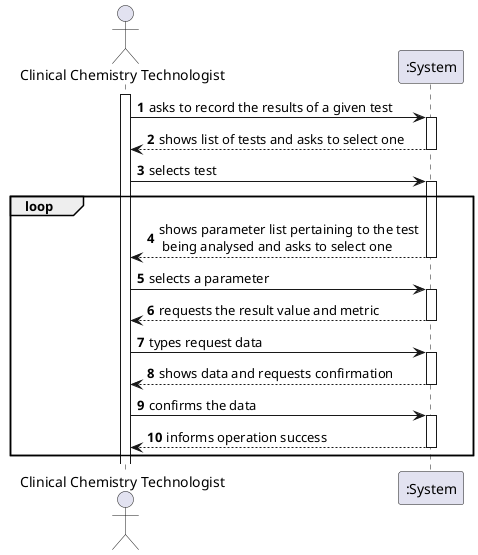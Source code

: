 @startuml
'https://plantuml.com/sequence-diagram

autonumber

actor "Clinical Chemistry Technologist" as CCT
participant ":System" as S
activate CCT

CCT -> S: asks to record the results of a given test
activate S
S --> CCT: shows list of tests and asks to select one
deactivate S
CCT -> S: selects test
activate S
loop
S --> CCT: shows parameter list pertaining to the test\n being analysed and asks to select one
deactivate S

CCT -> S: selects a parameter
activate S
S --> CCT: requests the result value and metric
deactivate S

CCT -> S: types request data
activate S


S --> CCT: shows data and requests confirmation
deactivate S

CCT -> S: confirms the data
activate S
S --> CCT: informs operation success
deactivate S
end


@enduml